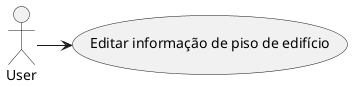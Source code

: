 @startuml
'https://plantuml.com/sequence-diagram

actor User

User -> (Editar informação de piso de edifício)
@enduml

